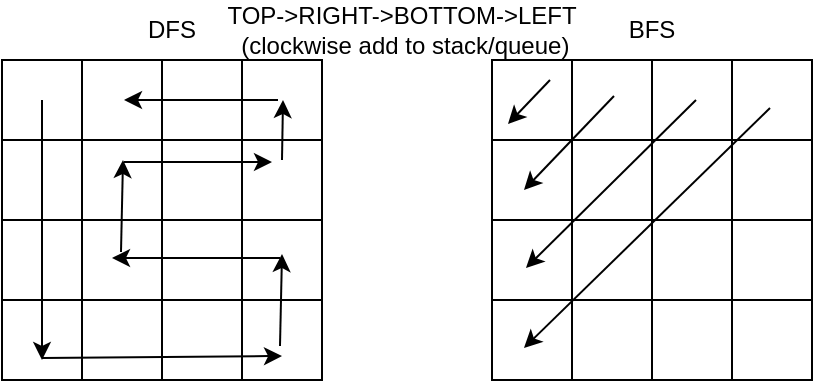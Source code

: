 <mxfile version="24.7.8">
  <diagram name="Page-1" id="Z192EzTjIP3alUupX85E">
    <mxGraphModel dx="439" dy="395" grid="1" gridSize="10" guides="1" tooltips="1" connect="1" arrows="1" fold="1" page="1" pageScale="1" pageWidth="850" pageHeight="1100" math="0" shadow="0">
      <root>
        <mxCell id="0" />
        <mxCell id="1" parent="0" />
        <mxCell id="V7HknhvoTMzq9FPsoMyt-1" value="" style="whiteSpace=wrap;html=1;aspect=fixed;" vertex="1" parent="1">
          <mxGeometry x="265" y="270" width="40" height="40" as="geometry" />
        </mxCell>
        <mxCell id="V7HknhvoTMzq9FPsoMyt-2" value="" style="whiteSpace=wrap;html=1;aspect=fixed;" vertex="1" parent="1">
          <mxGeometry x="305" y="270" width="40" height="40" as="geometry" />
        </mxCell>
        <mxCell id="V7HknhvoTMzq9FPsoMyt-3" value="" style="whiteSpace=wrap;html=1;aspect=fixed;" vertex="1" parent="1">
          <mxGeometry x="345" y="270" width="40" height="40" as="geometry" />
        </mxCell>
        <mxCell id="V7HknhvoTMzq9FPsoMyt-4" value="" style="whiteSpace=wrap;html=1;aspect=fixed;" vertex="1" parent="1">
          <mxGeometry x="385" y="270" width="40" height="40" as="geometry" />
        </mxCell>
        <mxCell id="V7HknhvoTMzq9FPsoMyt-5" value="" style="whiteSpace=wrap;html=1;aspect=fixed;" vertex="1" parent="1">
          <mxGeometry x="265" y="310" width="40" height="40" as="geometry" />
        </mxCell>
        <mxCell id="V7HknhvoTMzq9FPsoMyt-6" value="" style="whiteSpace=wrap;html=1;aspect=fixed;" vertex="1" parent="1">
          <mxGeometry x="305" y="310" width="40" height="40" as="geometry" />
        </mxCell>
        <mxCell id="V7HknhvoTMzq9FPsoMyt-7" value="" style="whiteSpace=wrap;html=1;aspect=fixed;" vertex="1" parent="1">
          <mxGeometry x="345" y="310" width="40" height="40" as="geometry" />
        </mxCell>
        <mxCell id="V7HknhvoTMzq9FPsoMyt-8" value="" style="whiteSpace=wrap;html=1;aspect=fixed;" vertex="1" parent="1">
          <mxGeometry x="385" y="310" width="40" height="40" as="geometry" />
        </mxCell>
        <mxCell id="V7HknhvoTMzq9FPsoMyt-9" value="" style="whiteSpace=wrap;html=1;aspect=fixed;" vertex="1" parent="1">
          <mxGeometry x="265" y="350" width="40" height="40" as="geometry" />
        </mxCell>
        <mxCell id="V7HknhvoTMzq9FPsoMyt-10" value="" style="whiteSpace=wrap;html=1;aspect=fixed;" vertex="1" parent="1">
          <mxGeometry x="305" y="350" width="40" height="40" as="geometry" />
        </mxCell>
        <mxCell id="V7HknhvoTMzq9FPsoMyt-11" value="" style="whiteSpace=wrap;html=1;aspect=fixed;" vertex="1" parent="1">
          <mxGeometry x="345" y="350" width="40" height="40" as="geometry" />
        </mxCell>
        <mxCell id="V7HknhvoTMzq9FPsoMyt-12" value="" style="whiteSpace=wrap;html=1;aspect=fixed;" vertex="1" parent="1">
          <mxGeometry x="385" y="350" width="40" height="40" as="geometry" />
        </mxCell>
        <mxCell id="V7HknhvoTMzq9FPsoMyt-13" value="" style="whiteSpace=wrap;html=1;aspect=fixed;" vertex="1" parent="1">
          <mxGeometry x="265" y="390" width="40" height="40" as="geometry" />
        </mxCell>
        <mxCell id="V7HknhvoTMzq9FPsoMyt-14" value="" style="whiteSpace=wrap;html=1;aspect=fixed;" vertex="1" parent="1">
          <mxGeometry x="305" y="390" width="40" height="40" as="geometry" />
        </mxCell>
        <mxCell id="V7HknhvoTMzq9FPsoMyt-15" value="" style="whiteSpace=wrap;html=1;aspect=fixed;" vertex="1" parent="1">
          <mxGeometry x="345" y="390" width="40" height="40" as="geometry" />
        </mxCell>
        <mxCell id="V7HknhvoTMzq9FPsoMyt-16" value="" style="whiteSpace=wrap;html=1;aspect=fixed;" vertex="1" parent="1">
          <mxGeometry x="385" y="390" width="40" height="40" as="geometry" />
        </mxCell>
        <mxCell id="V7HknhvoTMzq9FPsoMyt-17" value="" style="endArrow=classic;html=1;rounded=0;" edge="1" parent="1">
          <mxGeometry width="50" height="50" relative="1" as="geometry">
            <mxPoint x="285" y="419" as="sourcePoint" />
            <mxPoint x="405" y="418" as="targetPoint" />
          </mxGeometry>
        </mxCell>
        <mxCell id="V7HknhvoTMzq9FPsoMyt-18" value="" style="endArrow=classic;html=1;rounded=0;entryX=0.5;entryY=0.75;entryDx=0;entryDy=0;entryPerimeter=0;" edge="1" parent="1" target="V7HknhvoTMzq9FPsoMyt-13">
          <mxGeometry width="50" height="50" relative="1" as="geometry">
            <mxPoint x="285" y="290" as="sourcePoint" />
            <mxPoint x="335" y="240" as="targetPoint" />
          </mxGeometry>
        </mxCell>
        <mxCell id="V7HknhvoTMzq9FPsoMyt-19" value="" style="endArrow=classic;html=1;rounded=0;" edge="1" parent="1">
          <mxGeometry width="50" height="50" relative="1" as="geometry">
            <mxPoint x="404" y="413" as="sourcePoint" />
            <mxPoint x="405" y="367" as="targetPoint" />
          </mxGeometry>
        </mxCell>
        <mxCell id="V7HknhvoTMzq9FPsoMyt-20" value="" style="endArrow=classic;html=1;rounded=0;" edge="1" parent="1">
          <mxGeometry width="50" height="50" relative="1" as="geometry">
            <mxPoint x="404" y="369" as="sourcePoint" />
            <mxPoint x="320" y="369" as="targetPoint" />
          </mxGeometry>
        </mxCell>
        <mxCell id="V7HknhvoTMzq9FPsoMyt-21" value="" style="endArrow=classic;html=1;rounded=0;" edge="1" parent="1">
          <mxGeometry width="50" height="50" relative="1" as="geometry">
            <mxPoint x="324.5" y="366" as="sourcePoint" />
            <mxPoint x="325.5" y="320" as="targetPoint" />
          </mxGeometry>
        </mxCell>
        <mxCell id="V7HknhvoTMzq9FPsoMyt-22" value="" style="endArrow=classic;html=1;rounded=0;" edge="1" parent="1">
          <mxGeometry width="50" height="50" relative="1" as="geometry">
            <mxPoint x="405" y="320" as="sourcePoint" />
            <mxPoint x="405.5" y="290" as="targetPoint" />
          </mxGeometry>
        </mxCell>
        <mxCell id="V7HknhvoTMzq9FPsoMyt-23" value="" style="endArrow=classic;html=1;rounded=0;" edge="1" parent="1">
          <mxGeometry width="50" height="50" relative="1" as="geometry">
            <mxPoint x="326" y="321" as="sourcePoint" />
            <mxPoint x="400" y="321" as="targetPoint" />
          </mxGeometry>
        </mxCell>
        <mxCell id="V7HknhvoTMzq9FPsoMyt-24" value="" style="endArrow=classic;html=1;rounded=0;" edge="1" parent="1">
          <mxGeometry width="50" height="50" relative="1" as="geometry">
            <mxPoint x="403" y="290" as="sourcePoint" />
            <mxPoint x="326" y="290" as="targetPoint" />
          </mxGeometry>
        </mxCell>
        <mxCell id="V7HknhvoTMzq9FPsoMyt-25" value="" style="whiteSpace=wrap;html=1;aspect=fixed;" vertex="1" parent="1">
          <mxGeometry x="510" y="270" width="40" height="40" as="geometry" />
        </mxCell>
        <mxCell id="V7HknhvoTMzq9FPsoMyt-26" value="" style="whiteSpace=wrap;html=1;aspect=fixed;" vertex="1" parent="1">
          <mxGeometry x="550" y="270" width="40" height="40" as="geometry" />
        </mxCell>
        <mxCell id="V7HknhvoTMzq9FPsoMyt-27" value="" style="whiteSpace=wrap;html=1;aspect=fixed;" vertex="1" parent="1">
          <mxGeometry x="590" y="270" width="40" height="40" as="geometry" />
        </mxCell>
        <mxCell id="V7HknhvoTMzq9FPsoMyt-28" value="" style="whiteSpace=wrap;html=1;aspect=fixed;" vertex="1" parent="1">
          <mxGeometry x="630" y="270" width="40" height="40" as="geometry" />
        </mxCell>
        <mxCell id="V7HknhvoTMzq9FPsoMyt-29" value="" style="whiteSpace=wrap;html=1;aspect=fixed;" vertex="1" parent="1">
          <mxGeometry x="510" y="310" width="40" height="40" as="geometry" />
        </mxCell>
        <mxCell id="V7HknhvoTMzq9FPsoMyt-30" value="" style="whiteSpace=wrap;html=1;aspect=fixed;" vertex="1" parent="1">
          <mxGeometry x="550" y="310" width="40" height="40" as="geometry" />
        </mxCell>
        <mxCell id="V7HknhvoTMzq9FPsoMyt-31" value="" style="whiteSpace=wrap;html=1;aspect=fixed;" vertex="1" parent="1">
          <mxGeometry x="590" y="310" width="40" height="40" as="geometry" />
        </mxCell>
        <mxCell id="V7HknhvoTMzq9FPsoMyt-32" value="" style="whiteSpace=wrap;html=1;aspect=fixed;" vertex="1" parent="1">
          <mxGeometry x="630" y="310" width="40" height="40" as="geometry" />
        </mxCell>
        <mxCell id="V7HknhvoTMzq9FPsoMyt-33" value="" style="whiteSpace=wrap;html=1;aspect=fixed;" vertex="1" parent="1">
          <mxGeometry x="510" y="350" width="40" height="40" as="geometry" />
        </mxCell>
        <mxCell id="V7HknhvoTMzq9FPsoMyt-34" value="" style="whiteSpace=wrap;html=1;aspect=fixed;" vertex="1" parent="1">
          <mxGeometry x="550" y="350" width="40" height="40" as="geometry" />
        </mxCell>
        <mxCell id="V7HknhvoTMzq9FPsoMyt-35" value="" style="whiteSpace=wrap;html=1;aspect=fixed;" vertex="1" parent="1">
          <mxGeometry x="590" y="350" width="40" height="40" as="geometry" />
        </mxCell>
        <mxCell id="V7HknhvoTMzq9FPsoMyt-36" value="" style="whiteSpace=wrap;html=1;aspect=fixed;" vertex="1" parent="1">
          <mxGeometry x="630" y="350" width="40" height="40" as="geometry" />
        </mxCell>
        <mxCell id="V7HknhvoTMzq9FPsoMyt-37" value="" style="whiteSpace=wrap;html=1;aspect=fixed;" vertex="1" parent="1">
          <mxGeometry x="510" y="390" width="40" height="40" as="geometry" />
        </mxCell>
        <mxCell id="V7HknhvoTMzq9FPsoMyt-38" value="" style="whiteSpace=wrap;html=1;aspect=fixed;" vertex="1" parent="1">
          <mxGeometry x="550" y="390" width="40" height="40" as="geometry" />
        </mxCell>
        <mxCell id="V7HknhvoTMzq9FPsoMyt-39" value="" style="whiteSpace=wrap;html=1;aspect=fixed;" vertex="1" parent="1">
          <mxGeometry x="590" y="390" width="40" height="40" as="geometry" />
        </mxCell>
        <mxCell id="V7HknhvoTMzq9FPsoMyt-40" value="" style="whiteSpace=wrap;html=1;aspect=fixed;" vertex="1" parent="1">
          <mxGeometry x="630" y="390" width="40" height="40" as="geometry" />
        </mxCell>
        <mxCell id="V7HknhvoTMzq9FPsoMyt-49" value="" style="endArrow=classic;html=1;rounded=0;" edge="1" parent="1">
          <mxGeometry width="50" height="50" relative="1" as="geometry">
            <mxPoint x="539" y="280" as="sourcePoint" />
            <mxPoint x="518" y="302" as="targetPoint" />
          </mxGeometry>
        </mxCell>
        <mxCell id="V7HknhvoTMzq9FPsoMyt-50" value="" style="endArrow=classic;html=1;rounded=0;" edge="1" parent="1">
          <mxGeometry width="50" height="50" relative="1" as="geometry">
            <mxPoint x="571" y="288" as="sourcePoint" />
            <mxPoint x="526" y="335" as="targetPoint" />
          </mxGeometry>
        </mxCell>
        <mxCell id="V7HknhvoTMzq9FPsoMyt-51" value="" style="endArrow=classic;html=1;rounded=0;" edge="1" parent="1">
          <mxGeometry width="50" height="50" relative="1" as="geometry">
            <mxPoint x="612" y="290" as="sourcePoint" />
            <mxPoint x="527" y="374" as="targetPoint" />
          </mxGeometry>
        </mxCell>
        <mxCell id="V7HknhvoTMzq9FPsoMyt-52" value="" style="endArrow=classic;html=1;rounded=0;" edge="1" parent="1">
          <mxGeometry width="50" height="50" relative="1" as="geometry">
            <mxPoint x="649" y="294" as="sourcePoint" />
            <mxPoint x="526" y="414" as="targetPoint" />
          </mxGeometry>
        </mxCell>
        <mxCell id="V7HknhvoTMzq9FPsoMyt-54" value="BFS" style="text;html=1;align=center;verticalAlign=middle;whiteSpace=wrap;rounded=0;" vertex="1" parent="1">
          <mxGeometry x="560" y="240" width="60" height="30" as="geometry" />
        </mxCell>
        <mxCell id="V7HknhvoTMzq9FPsoMyt-55" value="DFS" style="text;html=1;align=center;verticalAlign=middle;whiteSpace=wrap;rounded=0;" vertex="1" parent="1">
          <mxGeometry x="320" y="240" width="60" height="30" as="geometry" />
        </mxCell>
        <mxCell id="V7HknhvoTMzq9FPsoMyt-56" value="TOP-&amp;gt;RIGHT-&amp;gt;BOTTOM-&amp;gt;LEFT&lt;div&gt;&amp;nbsp;(clockwise add to stack/queue)&lt;/div&gt;" style="text;html=1;align=center;verticalAlign=middle;whiteSpace=wrap;rounded=0;" vertex="1" parent="1">
          <mxGeometry x="330" y="240" width="270" height="30" as="geometry" />
        </mxCell>
      </root>
    </mxGraphModel>
  </diagram>
</mxfile>
